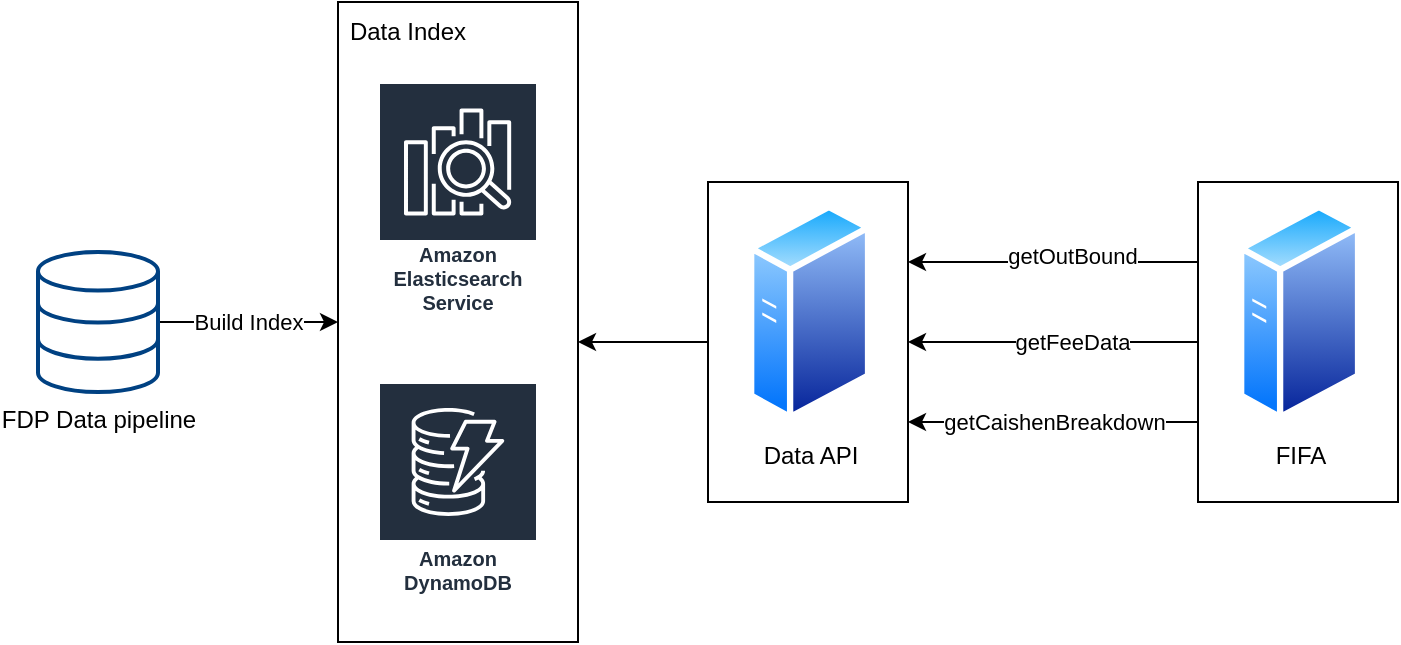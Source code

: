 <mxfile version="16.5.6" type="github">
  <diagram id="EVHV0pkEKKtFBXucy3Qs" name="Page-1">
    <mxGraphModel dx="1426" dy="741" grid="1" gridSize="10" guides="1" tooltips="1" connect="1" arrows="1" fold="1" page="1" pageScale="1" pageWidth="850" pageHeight="1100" math="0" shadow="0">
      <root>
        <mxCell id="0" />
        <mxCell id="1" parent="0" />
        <mxCell id="HRmJnG3P_lqiaNpLdgsk-16" style="edgeStyle=orthogonalEdgeStyle;rounded=0;orthogonalLoop=1;jettySize=auto;html=1;exitX=0;exitY=0.5;exitDx=0;exitDy=0;" edge="1" parent="1" source="HRmJnG3P_lqiaNpLdgsk-12">
          <mxGeometry relative="1" as="geometry">
            <mxPoint x="310" y="220" as="targetPoint" />
          </mxGeometry>
        </mxCell>
        <mxCell id="HRmJnG3P_lqiaNpLdgsk-6" value="" style="rounded=0;whiteSpace=wrap;html=1;" vertex="1" parent="1">
          <mxGeometry x="190" y="50" width="120" height="320" as="geometry" />
        </mxCell>
        <mxCell id="HRmJnG3P_lqiaNpLdgsk-2" value="Amazon Elasticsearch Service" style="sketch=0;outlineConnect=0;fontColor=#232F3E;gradientColor=none;strokeColor=#ffffff;fillColor=#232F3E;dashed=0;verticalLabelPosition=middle;verticalAlign=bottom;align=center;html=1;whiteSpace=wrap;fontSize=10;fontStyle=1;spacing=3;shape=mxgraph.aws4.productIcon;prIcon=mxgraph.aws4.elasticsearch_service;" vertex="1" parent="1">
          <mxGeometry x="210" y="90" width="80" height="120" as="geometry" />
        </mxCell>
        <mxCell id="HRmJnG3P_lqiaNpLdgsk-5" value="Amazon DynamoDB" style="sketch=0;outlineConnect=0;fontColor=#232F3E;gradientColor=none;strokeColor=#ffffff;fillColor=#232F3E;dashed=0;verticalLabelPosition=middle;verticalAlign=bottom;align=center;html=1;whiteSpace=wrap;fontSize=10;fontStyle=1;spacing=3;shape=mxgraph.aws4.productIcon;prIcon=mxgraph.aws4.dynamodb;" vertex="1" parent="1">
          <mxGeometry x="210" y="240" width="80" height="110" as="geometry" />
        </mxCell>
        <mxCell id="HRmJnG3P_lqiaNpLdgsk-7" value="Data Index" style="text;html=1;strokeColor=none;fillColor=none;align=center;verticalAlign=middle;whiteSpace=wrap;rounded=0;" vertex="1" parent="1">
          <mxGeometry x="190" y="50" width="70" height="30" as="geometry" />
        </mxCell>
        <mxCell id="HRmJnG3P_lqiaNpLdgsk-11" value="Build Index" style="edgeStyle=orthogonalEdgeStyle;rounded=0;orthogonalLoop=1;jettySize=auto;html=1;entryX=0;entryY=0.5;entryDx=0;entryDy=0;" edge="1" parent="1" source="HRmJnG3P_lqiaNpLdgsk-9" target="HRmJnG3P_lqiaNpLdgsk-6">
          <mxGeometry relative="1" as="geometry" />
        </mxCell>
        <mxCell id="HRmJnG3P_lqiaNpLdgsk-9" value="FDP Data pipeline" style="html=1;verticalLabelPosition=bottom;align=center;labelBackgroundColor=#ffffff;verticalAlign=top;strokeWidth=2;strokeColor=#004182;shadow=0;dashed=0;shape=mxgraph.ios7.icons.data;" vertex="1" parent="1">
          <mxGeometry x="40" y="175" width="60" height="70" as="geometry" />
        </mxCell>
        <mxCell id="HRmJnG3P_lqiaNpLdgsk-17" style="edgeStyle=orthogonalEdgeStyle;rounded=0;orthogonalLoop=1;jettySize=auto;html=1;exitX=0;exitY=0.25;exitDx=0;exitDy=0;entryX=1;entryY=0.25;entryDx=0;entryDy=0;" edge="1" parent="1" source="HRmJnG3P_lqiaNpLdgsk-13" target="HRmJnG3P_lqiaNpLdgsk-12">
          <mxGeometry relative="1" as="geometry" />
        </mxCell>
        <mxCell id="HRmJnG3P_lqiaNpLdgsk-22" value="getOutBound" style="edgeLabel;html=1;align=center;verticalAlign=middle;resizable=0;points=[];" vertex="1" connectable="0" parent="HRmJnG3P_lqiaNpLdgsk-17">
          <mxGeometry x="-0.129" y="-3" relative="1" as="geometry">
            <mxPoint as="offset" />
          </mxGeometry>
        </mxCell>
        <mxCell id="HRmJnG3P_lqiaNpLdgsk-18" style="edgeStyle=orthogonalEdgeStyle;rounded=0;orthogonalLoop=1;jettySize=auto;html=1;exitX=0;exitY=0.5;exitDx=0;exitDy=0;" edge="1" parent="1" source="HRmJnG3P_lqiaNpLdgsk-13" target="HRmJnG3P_lqiaNpLdgsk-12">
          <mxGeometry relative="1" as="geometry" />
        </mxCell>
        <mxCell id="HRmJnG3P_lqiaNpLdgsk-23" value="getFeeData" style="edgeLabel;html=1;align=center;verticalAlign=middle;resizable=0;points=[];" vertex="1" connectable="0" parent="HRmJnG3P_lqiaNpLdgsk-18">
          <mxGeometry x="-0.224" y="-1" relative="1" as="geometry">
            <mxPoint x="-7" y="1" as="offset" />
          </mxGeometry>
        </mxCell>
        <mxCell id="HRmJnG3P_lqiaNpLdgsk-20" value="" style="group" vertex="1" connectable="0" parent="1">
          <mxGeometry x="375" y="140" width="100" height="160" as="geometry" />
        </mxCell>
        <mxCell id="HRmJnG3P_lqiaNpLdgsk-12" value="" style="rounded=0;whiteSpace=wrap;html=1;strokeColor=#000000;" vertex="1" parent="HRmJnG3P_lqiaNpLdgsk-20">
          <mxGeometry width="100" height="160" as="geometry" />
        </mxCell>
        <mxCell id="HRmJnG3P_lqiaNpLdgsk-8" value="Data API" style="aspect=fixed;perimeter=ellipsePerimeter;html=1;align=center;shadow=0;dashed=0;spacingTop=3;image;image=img/lib/active_directory/generic_server.svg;" vertex="1" parent="HRmJnG3P_lqiaNpLdgsk-20">
          <mxGeometry x="20" y="10" width="61.6" height="110" as="geometry" />
        </mxCell>
        <mxCell id="HRmJnG3P_lqiaNpLdgsk-21" value="" style="group" vertex="1" connectable="0" parent="1">
          <mxGeometry x="620" y="140" width="100" height="160" as="geometry" />
        </mxCell>
        <mxCell id="HRmJnG3P_lqiaNpLdgsk-13" value="" style="rounded=0;whiteSpace=wrap;html=1;strokeColor=#000000;" vertex="1" parent="HRmJnG3P_lqiaNpLdgsk-21">
          <mxGeometry width="100" height="160" as="geometry" />
        </mxCell>
        <mxCell id="HRmJnG3P_lqiaNpLdgsk-14" value="FIFA" style="aspect=fixed;perimeter=ellipsePerimeter;html=1;align=center;shadow=0;dashed=0;spacingTop=3;image;image=img/lib/active_directory/generic_server.svg;" vertex="1" parent="HRmJnG3P_lqiaNpLdgsk-21">
          <mxGeometry x="20" y="10" width="61.6" height="110" as="geometry" />
        </mxCell>
        <mxCell id="HRmJnG3P_lqiaNpLdgsk-25" value="getCaishenBreakdown" style="edgeStyle=orthogonalEdgeStyle;rounded=0;orthogonalLoop=1;jettySize=auto;html=1;exitX=0;exitY=0.75;exitDx=0;exitDy=0;entryX=1;entryY=0.75;entryDx=0;entryDy=0;" edge="1" parent="1" source="HRmJnG3P_lqiaNpLdgsk-13" target="HRmJnG3P_lqiaNpLdgsk-12">
          <mxGeometry relative="1" as="geometry" />
        </mxCell>
      </root>
    </mxGraphModel>
  </diagram>
</mxfile>
